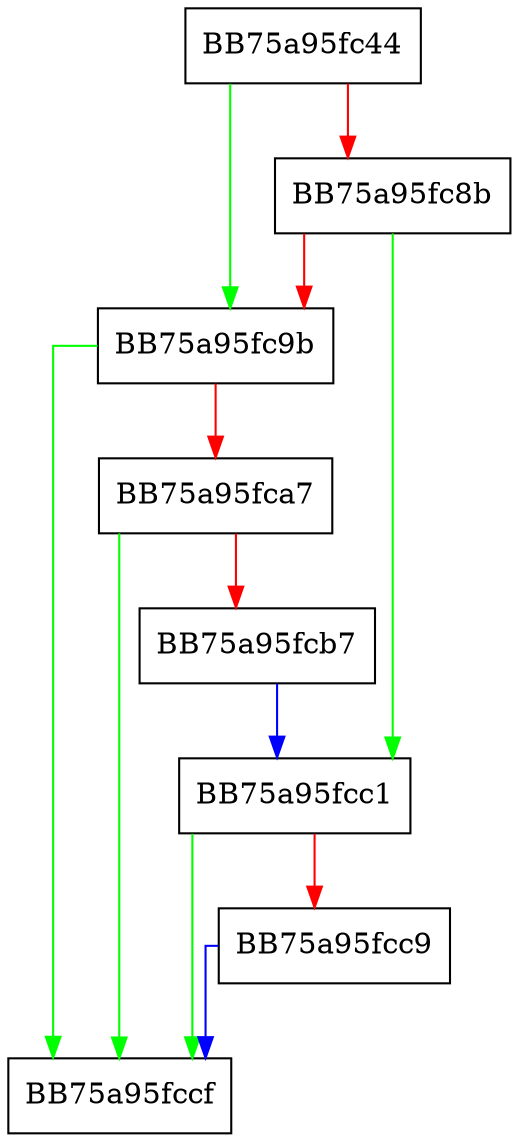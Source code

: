 digraph find {
  node [shape="box"];
  graph [splines=ortho];
  BB75a95fc44 -> BB75a95fc9b [color="green"];
  BB75a95fc44 -> BB75a95fc8b [color="red"];
  BB75a95fc8b -> BB75a95fcc1 [color="green"];
  BB75a95fc8b -> BB75a95fc9b [color="red"];
  BB75a95fc9b -> BB75a95fccf [color="green"];
  BB75a95fc9b -> BB75a95fca7 [color="red"];
  BB75a95fca7 -> BB75a95fccf [color="green"];
  BB75a95fca7 -> BB75a95fcb7 [color="red"];
  BB75a95fcb7 -> BB75a95fcc1 [color="blue"];
  BB75a95fcc1 -> BB75a95fccf [color="green"];
  BB75a95fcc1 -> BB75a95fcc9 [color="red"];
  BB75a95fcc9 -> BB75a95fccf [color="blue"];
}